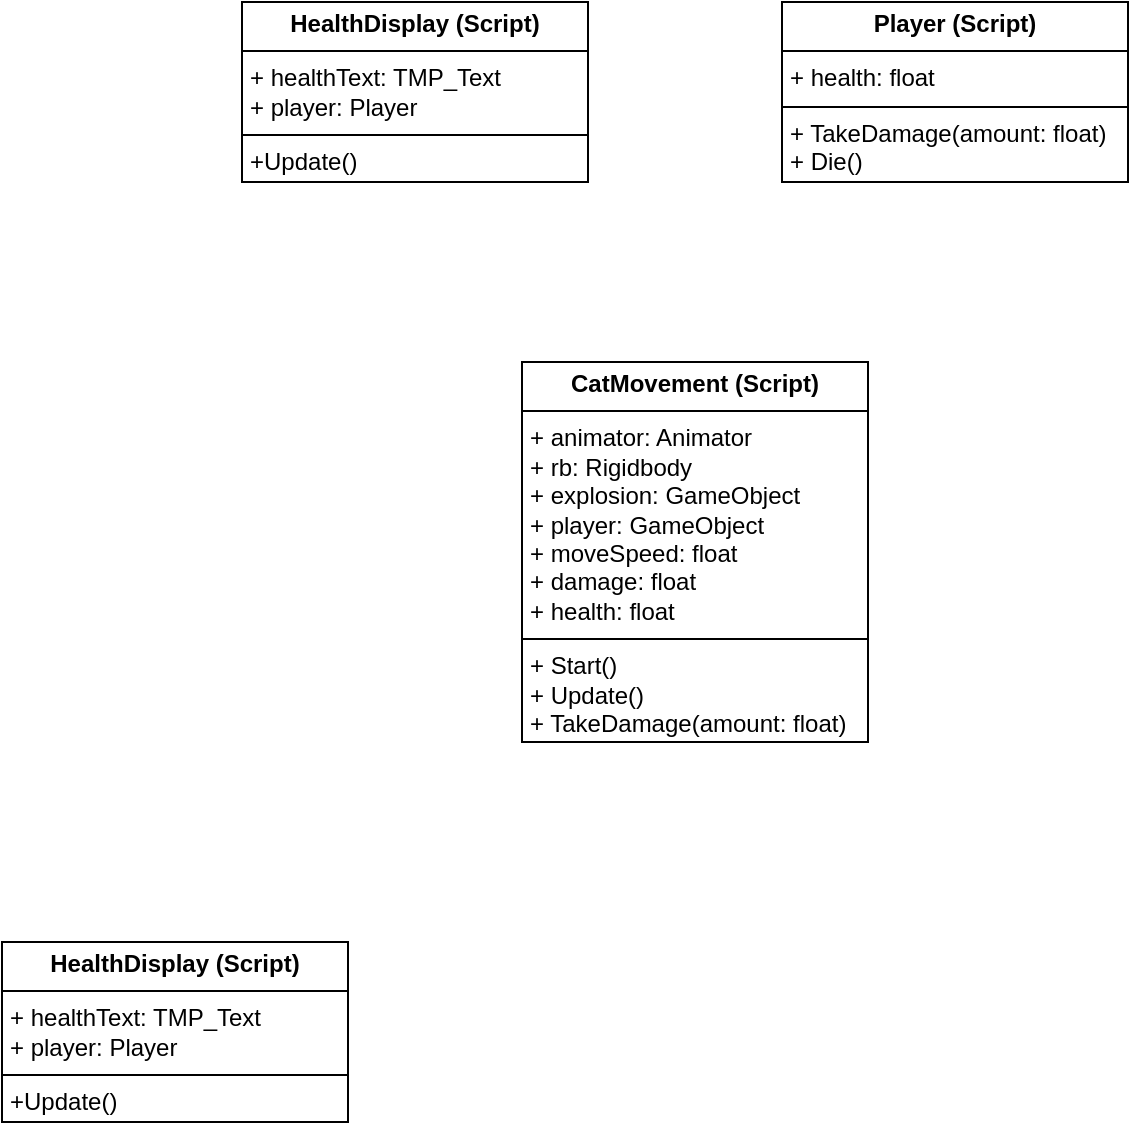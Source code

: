 <mxfile version="24.5.3" type="github">
  <diagram name="Page-1" id="X96pb6gemrsFgxf1uW4I">
    <mxGraphModel dx="993" dy="615" grid="1" gridSize="10" guides="1" tooltips="1" connect="1" arrows="1" fold="1" page="1" pageScale="1" pageWidth="827" pageHeight="1169" math="0" shadow="0">
      <root>
        <mxCell id="0" />
        <mxCell id="1" parent="0" />
        <mxCell id="RegmWioSiNK_sRXXEJvZ-3" value="&lt;p style=&quot;margin:0px;margin-top:4px;text-align:center;&quot;&gt;&lt;b&gt;Player (Script)&lt;/b&gt;&lt;/p&gt;&lt;hr size=&quot;1&quot; style=&quot;border-style:solid;&quot;&gt;&lt;p style=&quot;margin:0px;margin-left:4px;&quot;&gt;+ health: float&lt;/p&gt;&lt;hr size=&quot;1&quot; style=&quot;border-style:solid;&quot;&gt;&lt;p style=&quot;margin:0px;margin-left:4px;&quot;&gt;+ TakeDamage(amount: float)&lt;/p&gt;&lt;p style=&quot;margin:0px;margin-left:4px;&quot;&gt;+ Die()&lt;/p&gt;&lt;p style=&quot;margin:0px;margin-left:4px;&quot;&gt;&lt;br&gt;&lt;/p&gt;" style="verticalAlign=top;align=left;overflow=fill;html=1;whiteSpace=wrap;" vertex="1" parent="1">
          <mxGeometry x="550" y="510" width="173" height="90" as="geometry" />
        </mxCell>
        <mxCell id="RegmWioSiNK_sRXXEJvZ-4" value="&lt;p style=&quot;margin:0px;margin-top:4px;text-align:center;&quot;&gt;&lt;b&gt;HealthDisplay (Script)&lt;/b&gt;&lt;br&gt;&lt;/p&gt;&lt;hr size=&quot;1&quot; style=&quot;border-style:solid;&quot;&gt;&lt;p style=&quot;margin:0px;margin-left:4px;&quot;&gt;+&amp;nbsp;healthText: TMP_Text&lt;/p&gt;&lt;p style=&quot;margin:0px;margin-left:4px;&quot;&gt;+&amp;nbsp;player: Player&lt;/p&gt;&lt;hr size=&quot;1&quot; style=&quot;border-style:solid;&quot;&gt;&lt;p style=&quot;margin:0px;margin-left:4px;&quot;&gt;+&lt;span style=&quot;background-color: initial;&quot;&gt;Update()&lt;/span&gt;&lt;/p&gt;&lt;div&gt;&lt;span style=&quot;background-color: initial;&quot;&gt;&lt;br&gt;&lt;/span&gt;&lt;/div&gt;&lt;p style=&quot;margin:0px;margin-left:4px;&quot;&gt;&lt;br&gt;&lt;/p&gt;" style="verticalAlign=top;align=left;overflow=fill;html=1;whiteSpace=wrap;" vertex="1" parent="1">
          <mxGeometry x="280" y="510" width="173" height="90" as="geometry" />
        </mxCell>
        <mxCell id="RegmWioSiNK_sRXXEJvZ-6" value="&lt;p style=&quot;margin:0px;margin-top:4px;text-align:center;&quot;&gt;&lt;span style=&quot;background-color: initial; text-align: left;&quot;&gt;&lt;b&gt;CatMovement (Script)&lt;/b&gt;&lt;/span&gt;&lt;/p&gt;&lt;hr size=&quot;1&quot; style=&quot;border-style:solid;&quot;&gt;&lt;p style=&quot;margin:0px;margin-left:4px;&quot;&gt;+&amp;nbsp;&lt;span style=&quot;background-color: initial;&quot;&gt;animator: Animator&lt;/span&gt;&lt;/p&gt;&lt;p style=&quot;margin:0px;margin-left:4px;&quot;&gt;+ rb: Rigidbody&lt;/p&gt;&lt;p style=&quot;margin:0px;margin-left:4px;&quot;&gt;+ explosion: GameObject&lt;/p&gt;&lt;p style=&quot;margin:0px;margin-left:4px;&quot;&gt;+ player: GameObject&lt;/p&gt;&lt;p style=&quot;margin:0px;margin-left:4px;&quot;&gt;+ moveSpeed: float&lt;/p&gt;&lt;p style=&quot;margin:0px;margin-left:4px;&quot;&gt;+ damage: float&lt;/p&gt;&lt;p style=&quot;margin:0px;margin-left:4px;&quot;&gt;+ health: float&lt;/p&gt;&lt;hr size=&quot;1&quot; style=&quot;border-style:solid;&quot;&gt;&lt;p style=&quot;margin:0px;margin-left:4px;&quot;&gt;+&amp;nbsp;&lt;span style=&quot;background-color: initial;&quot;&gt;Start()&lt;/span&gt;&lt;/p&gt;&lt;p style=&quot;margin:0px;margin-left:4px;&quot;&gt;+ Update()&lt;/p&gt;&lt;p style=&quot;margin:0px;margin-left:4px;&quot;&gt;+ TakeDamage(amount: float)&lt;/p&gt;" style="verticalAlign=top;align=left;overflow=fill;html=1;whiteSpace=wrap;" vertex="1" parent="1">
          <mxGeometry x="420" y="690" width="173" height="190" as="geometry" />
        </mxCell>
        <mxCell id="RegmWioSiNK_sRXXEJvZ-8" value="&lt;p style=&quot;margin:0px;margin-top:4px;text-align:center;&quot;&gt;&lt;b&gt;HealthDisplay (Script)&lt;/b&gt;&lt;br&gt;&lt;/p&gt;&lt;hr size=&quot;1&quot; style=&quot;border-style:solid;&quot;&gt;&lt;p style=&quot;margin:0px;margin-left:4px;&quot;&gt;+&amp;nbsp;healthText: TMP_Text&lt;/p&gt;&lt;p style=&quot;margin:0px;margin-left:4px;&quot;&gt;+&amp;nbsp;player: Player&lt;/p&gt;&lt;hr size=&quot;1&quot; style=&quot;border-style:solid;&quot;&gt;&lt;p style=&quot;margin:0px;margin-left:4px;&quot;&gt;+&lt;span style=&quot;background-color: initial;&quot;&gt;Update()&lt;/span&gt;&lt;/p&gt;&lt;div&gt;&lt;span style=&quot;background-color: initial;&quot;&gt;&lt;br&gt;&lt;/span&gt;&lt;/div&gt;&lt;p style=&quot;margin:0px;margin-left:4px;&quot;&gt;&lt;br&gt;&lt;/p&gt;" style="verticalAlign=top;align=left;overflow=fill;html=1;whiteSpace=wrap;" vertex="1" parent="1">
          <mxGeometry x="160" y="980" width="173" height="90" as="geometry" />
        </mxCell>
      </root>
    </mxGraphModel>
  </diagram>
</mxfile>
